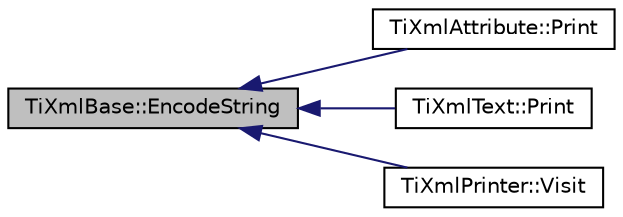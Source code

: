 digraph "TiXmlBase::EncodeString"
{
  edge [fontname="Helvetica",fontsize="10",labelfontname="Helvetica",labelfontsize="10"];
  node [fontname="Helvetica",fontsize="10",shape=record];
  rankdir="LR";
  Node1 [label="TiXmlBase::EncodeString",height=0.2,width=0.4,color="black", fillcolor="grey75", style="filled" fontcolor="black"];
  Node1 -> Node2 [dir="back",color="midnightblue",fontsize="10",style="solid",fontname="Helvetica"];
  Node2 [label="TiXmlAttribute::Print",height=0.2,width=0.4,color="black", fillcolor="white", style="filled",URL="$class_ti_xml_attribute.html#a19e6b6862a80b188571c47947e88d030"];
  Node1 -> Node3 [dir="back",color="midnightblue",fontsize="10",style="solid",fontname="Helvetica"];
  Node3 [label="TiXmlText::Print",height=0.2,width=0.4,color="black", fillcolor="white", style="filled",URL="$class_ti_xml_text.html#ae74d56c5b3ddec6cc3103dd51821af92"];
  Node1 -> Node4 [dir="back",color="midnightblue",fontsize="10",style="solid",fontname="Helvetica"];
  Node4 [label="TiXmlPrinter::Visit",height=0.2,width=0.4,color="black", fillcolor="white", style="filled",URL="$class_ti_xml_printer.html#a0857c5d32c59b9a257f9a49cb9411df5",tooltip="Visit a text node. "];
}
